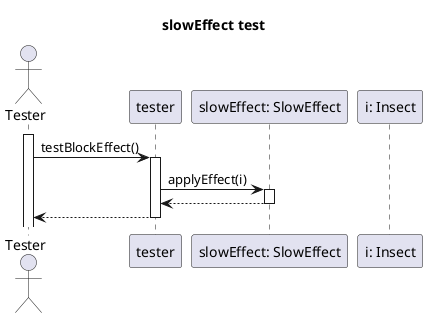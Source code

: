 @startuml slowEffect

title slowEffect test


Actor Tester as test
activate test
test -> tester: testBlockEffect()

participant "Skeleton" as tester

participant "slowEffect: SlowEffect" as slow
participant "i: Insect" as insect

activate tester

tester -> slow: applyEffect(i)
activate slow

slow --> tester
deactivate slow


test<-- tester
deactivate tester
@enduml